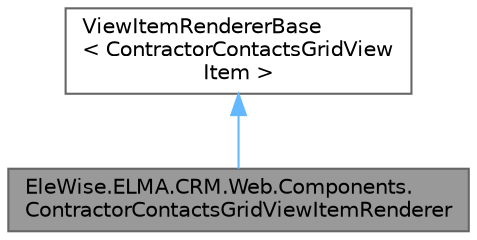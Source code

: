 digraph "EleWise.ELMA.CRM.Web.Components.ContractorContactsGridViewItemRenderer"
{
 // LATEX_PDF_SIZE
  bgcolor="transparent";
  edge [fontname=Helvetica,fontsize=10,labelfontname=Helvetica,labelfontsize=10];
  node [fontname=Helvetica,fontsize=10,shape=box,height=0.2,width=0.4];
  Node1 [id="Node000001",label="EleWise.ELMA.CRM.Web.Components.\lContractorContactsGridViewItemRenderer",height=0.2,width=0.4,color="gray40", fillcolor="grey60", style="filled", fontcolor="black",tooltip=" "];
  Node2 -> Node1 [id="edge1_Node000001_Node000002",dir="back",color="steelblue1",style="solid",tooltip=" "];
  Node2 [id="Node000002",label="ViewItemRendererBase\l\< ContractorContactsGridView\lItem \>",height=0.2,width=0.4,color="gray40", fillcolor="white", style="filled",tooltip=" "];
}
